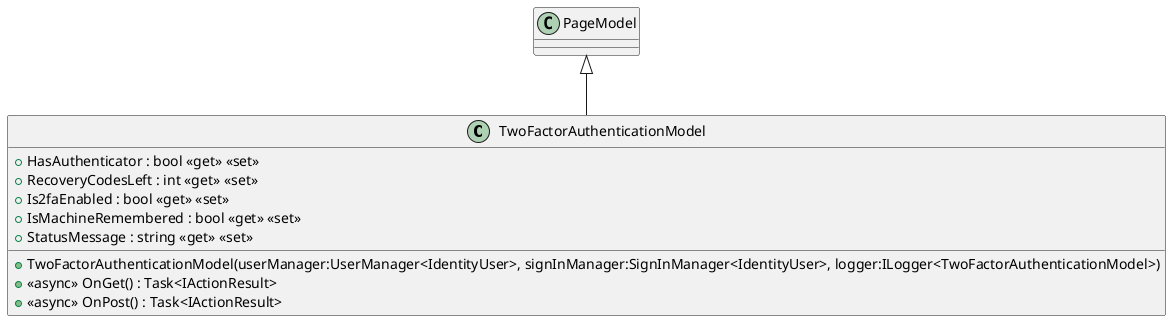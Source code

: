 @startuml
class TwoFactorAuthenticationModel {
    + TwoFactorAuthenticationModel(userManager:UserManager<IdentityUser>, signInManager:SignInManager<IdentityUser>, logger:ILogger<TwoFactorAuthenticationModel>)
    + HasAuthenticator : bool <<get>> <<set>>
    + RecoveryCodesLeft : int <<get>> <<set>>
    + Is2faEnabled : bool <<get>> <<set>>
    + IsMachineRemembered : bool <<get>> <<set>>
    + StatusMessage : string <<get>> <<set>>
    + <<async>> OnGet() : Task<IActionResult>
    + <<async>> OnPost() : Task<IActionResult>
}
PageModel <|-- TwoFactorAuthenticationModel
@enduml
